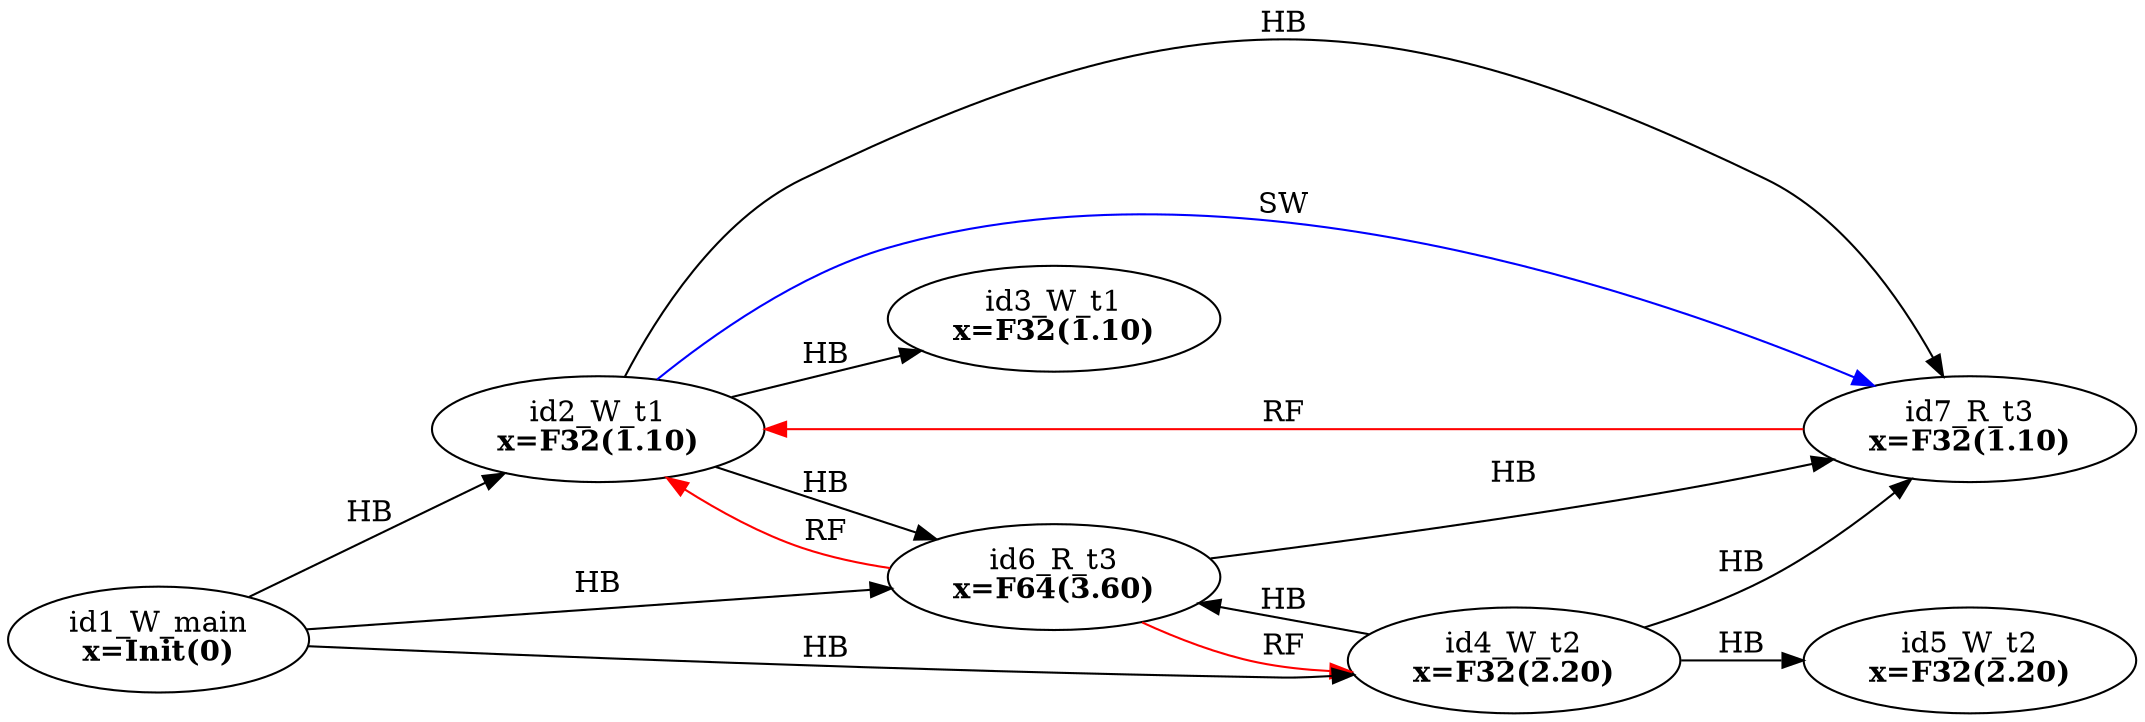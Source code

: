 digraph memory_model {
rankdir=LR;
splines=true; esep=0.5;
id2_W_t1 -> id3_W_t1 [label = "HB", color="black"];
id4_W_t2 -> id5_W_t2 [label = "HB", color="black"];
id6_R_t3 -> id7_R_t3 [label = "HB", color="black"];
id1_W_main -> id2_W_t1 [label = "HB", color="black"];
id1_W_main -> id4_W_t2 [label = "HB", color="black"];
id1_W_main -> id6_R_t3 [label = "HB", color="black"];
id2_W_t1 -> id6_R_t3 [label = "HB", color="black"];
id2_W_t1 -> id7_R_t3 [label = "HB", color="black"];
id4_W_t2 -> id6_R_t3 [label = "HB", color="black"];
id4_W_t2 -> id7_R_t3 [label = "HB", color="black"];
id6_R_t3 -> id2_W_t1 [label = "RF", color="red"];
id6_R_t3 -> id4_W_t2 [label = "RF", color="red"];
id7_R_t3 -> id2_W_t1 [label = "RF", color="red"];
id2_W_t1 -> id7_R_t3 [label = "SW", color="blue"];
id1_W_main [label=<id1_W_main<br/><B>x=Init(0)</B>>, pos="5.0,4!"]
id2_W_t1 [label=<id2_W_t1<br/><B>x=F32(1.10)</B>>, pos="0,2!"]
id3_W_t1 [label=<id3_W_t1<br/><B>x=F32(1.10)</B>>, pos="0,0!"]
id4_W_t2 [label=<id4_W_t2<br/><B>x=F32(2.20)</B>>, pos="5,2!"]
id5_W_t2 [label=<id5_W_t2<br/><B>x=F32(2.20)</B>>, pos="5,0!"]
id6_R_t3 [label=<id6_R_t3<br/><B>x=F64(3.60)</B>>, pos="10,2!"]
id7_R_t3 [label=<id7_R_t3<br/><B>x=F32(1.10)</B>>, pos="10,0!"]
}